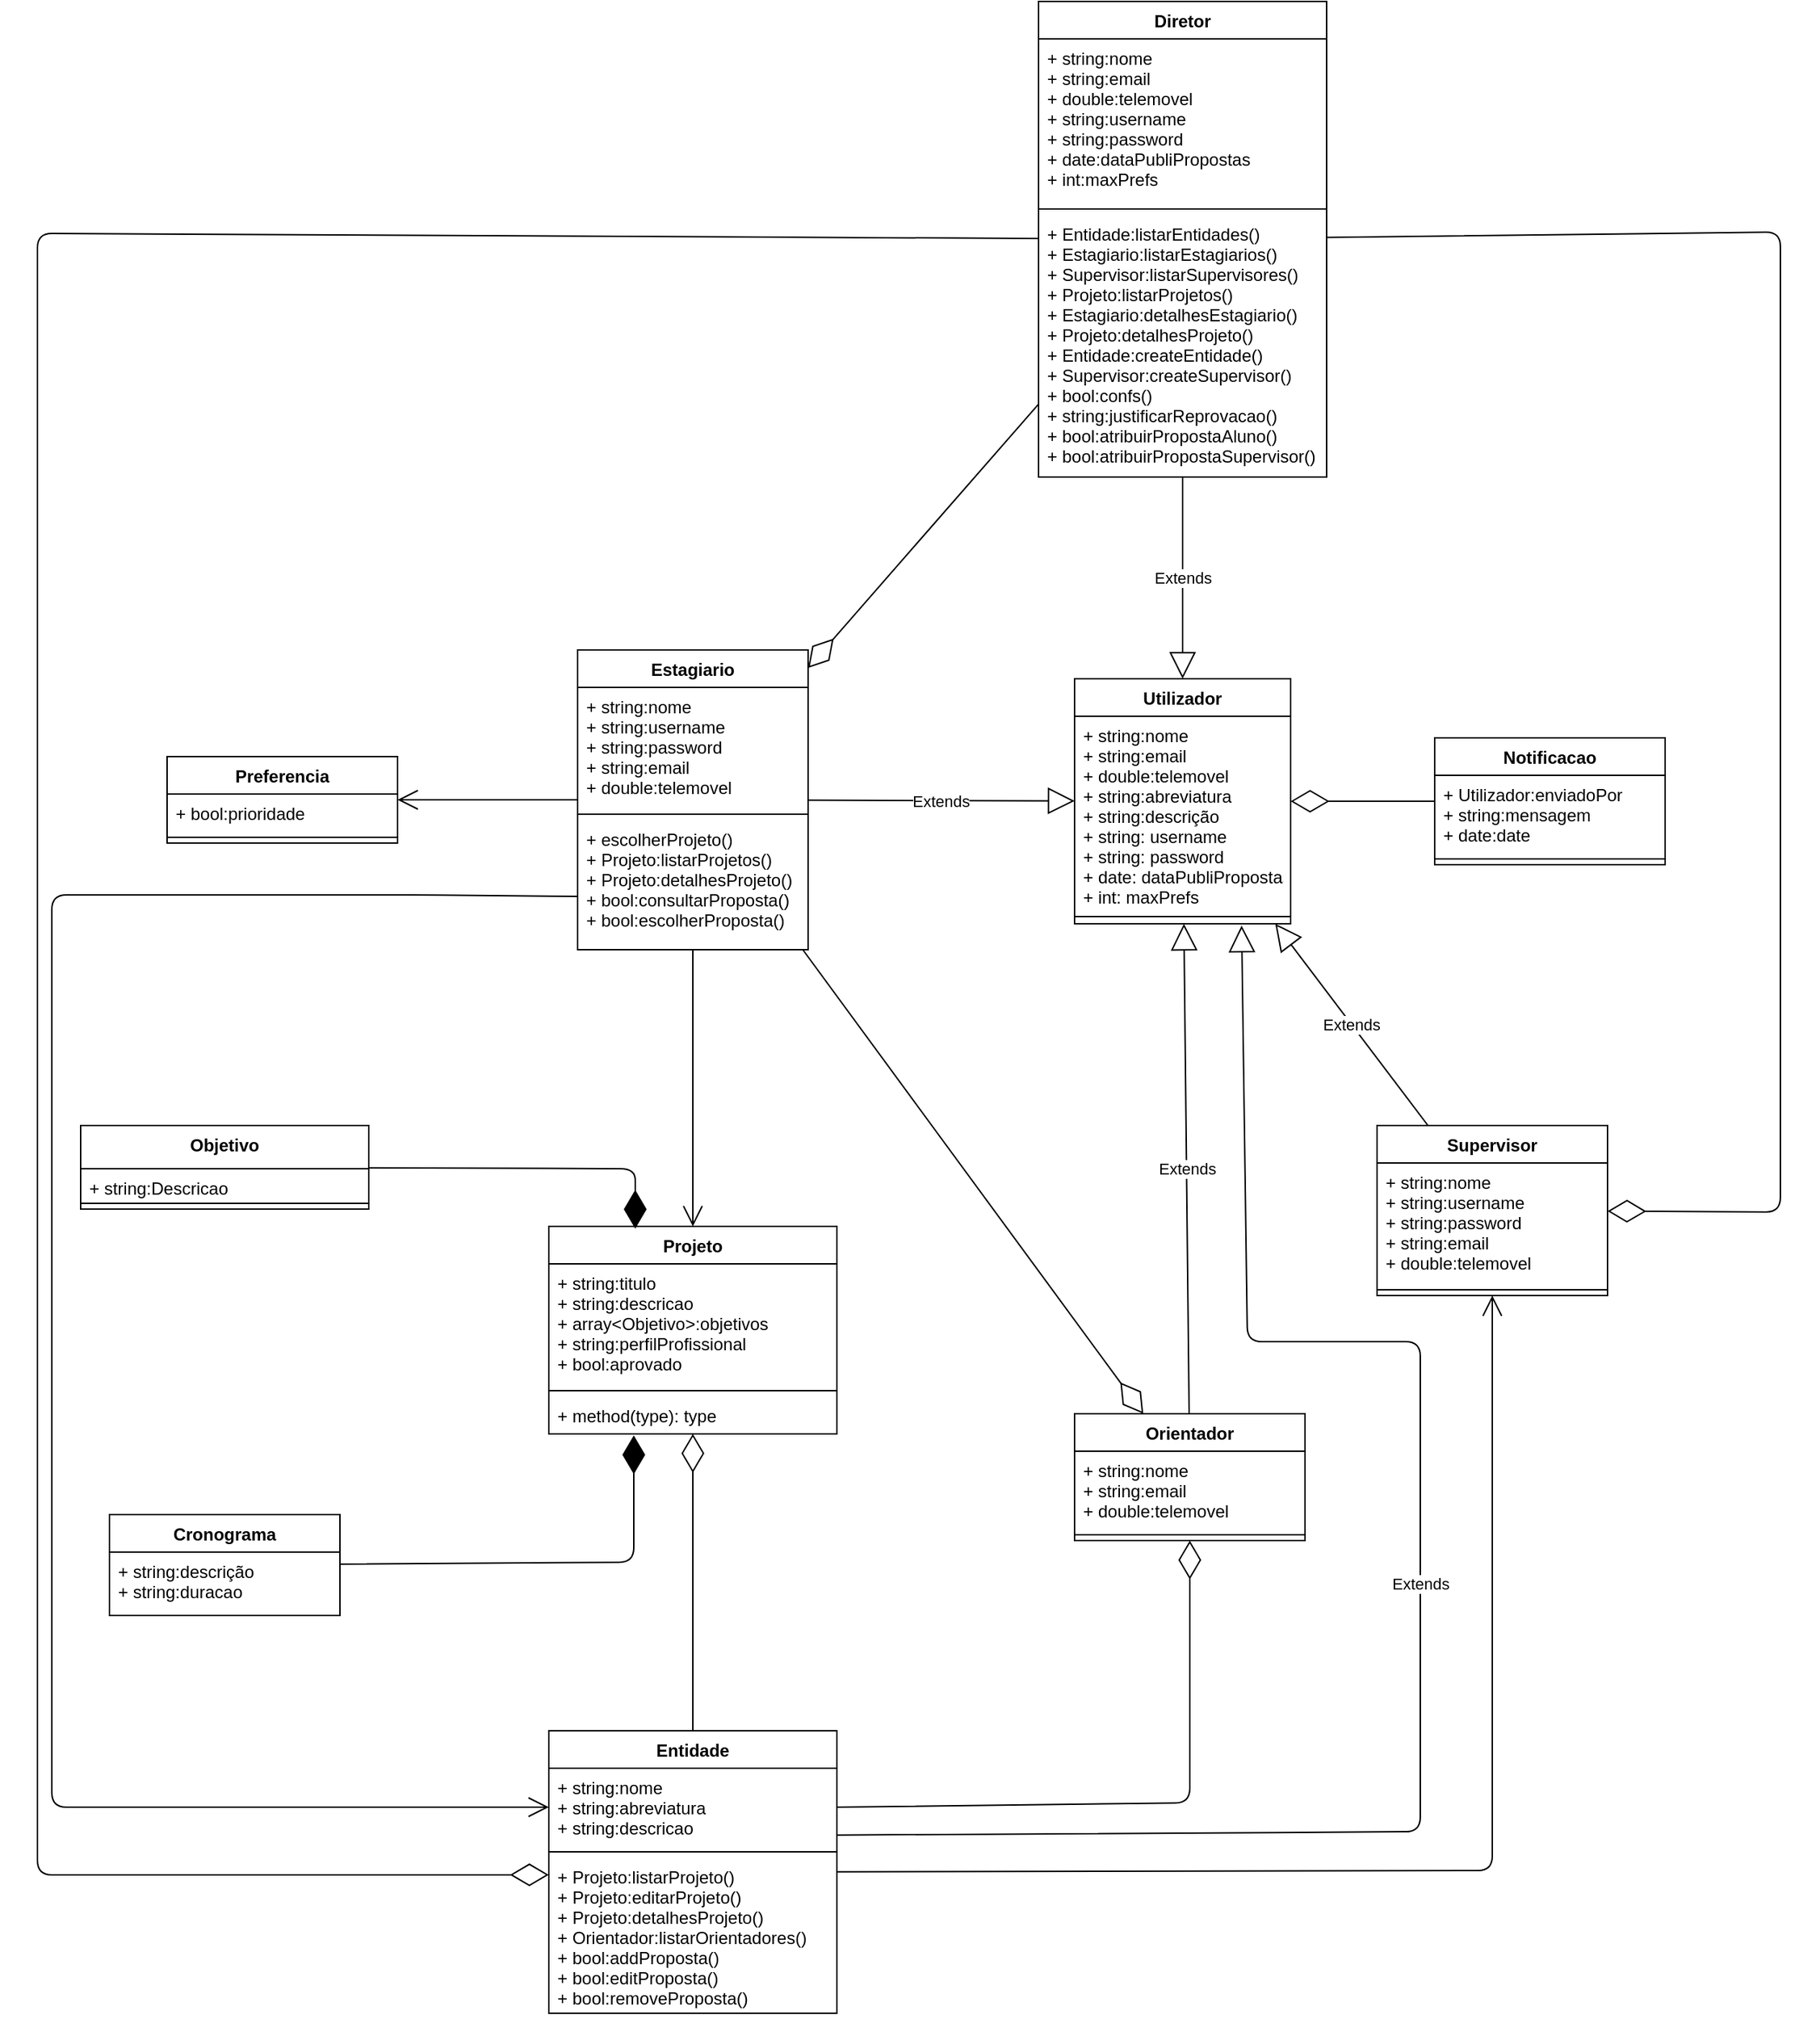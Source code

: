 <mxfile version="14.2.9" type="device"><diagram id="UTzRrUBdHlpDAepOmbyG" name="Page-1"><mxGraphModel dx="3046" dy="2205" grid="1" gridSize="10" guides="1" tooltips="1" connect="1" arrows="1" fold="1" page="1" pageScale="1" pageWidth="827" pageHeight="1169" math="0" shadow="0"><root><mxCell id="0"/><mxCell id="1" parent="0"/><mxCell id="HbkX1wtmfrWM2JTnb59R-1" value="Utilizador" style="swimlane;fontStyle=1;align=center;verticalAlign=top;childLayout=stackLayout;horizontal=1;startSize=26;horizontalStack=0;resizeParent=1;resizeParentMax=0;resizeLast=0;collapsible=1;marginBottom=0;" parent="1" vertex="1"><mxGeometry x="-40" y="-660" width="150" height="170" as="geometry"/></mxCell><mxCell id="HbkX1wtmfrWM2JTnb59R-2" value="+ string:nome&#xa;+ string:email&#xa;+ double:telemovel&#xa;+ string:abreviatura&#xa;+ string:descrição &#xa;+ string: username&#xa;+ string: password&#xa;+ date: dataPubliPropostas&#xa;+ int: maxPrefs" style="text;strokeColor=none;fillColor=none;align=left;verticalAlign=top;spacingLeft=4;spacingRight=4;overflow=hidden;rotatable=0;points=[[0,0.5],[1,0.5]];portConstraint=eastwest;" parent="HbkX1wtmfrWM2JTnb59R-1" vertex="1"><mxGeometry y="26" width="150" height="134" as="geometry"/></mxCell><mxCell id="HbkX1wtmfrWM2JTnb59R-3" value="" style="line;strokeWidth=1;fillColor=none;align=left;verticalAlign=middle;spacingTop=-1;spacingLeft=3;spacingRight=3;rotatable=0;labelPosition=right;points=[];portConstraint=eastwest;" parent="HbkX1wtmfrWM2JTnb59R-1" vertex="1"><mxGeometry y="160" width="150" height="10" as="geometry"/></mxCell><mxCell id="484Vqte_0aY-zLC1-yI5-16" value="" style="endArrow=open;endFill=1;endSize=12;html=1;" parent="1" source="KutUlDE5RUzrDzT60DcY-48" target="KutUlDE5RUzrDzT60DcY-60" edge="1"><mxGeometry width="160" relative="1" as="geometry"><mxPoint x="300" y="-440" as="sourcePoint"/><mxPoint x="460" y="-440" as="targetPoint"/><Array as="points"><mxPoint x="250" y="167"/></Array></mxGeometry></mxCell><mxCell id="HbkX1wtmfrWM2JTnb59R-5" value="Projeto" style="swimlane;fontStyle=1;align=center;verticalAlign=top;childLayout=stackLayout;horizontal=1;startSize=26;horizontalStack=0;resizeParent=1;resizeParentMax=0;resizeLast=0;collapsible=1;marginBottom=0;" parent="1" vertex="1"><mxGeometry x="-405" y="-280" width="200" height="144" as="geometry"/></mxCell><mxCell id="HbkX1wtmfrWM2JTnb59R-6" value="+ string:titulo&#xa;+ string:descricao&#xa;+ array&lt;Objetivo&gt;:objetivos&#xa;+ string:perfilProfissional&#xa;+ bool:aprovado&#xa;" style="text;strokeColor=none;fillColor=none;align=left;verticalAlign=top;spacingLeft=4;spacingRight=4;overflow=hidden;rotatable=0;points=[[0,0.5],[1,0.5]];portConstraint=eastwest;" parent="HbkX1wtmfrWM2JTnb59R-5" vertex="1"><mxGeometry y="26" width="200" height="84" as="geometry"/></mxCell><mxCell id="HbkX1wtmfrWM2JTnb59R-7" value="" style="line;strokeWidth=1;fillColor=none;align=left;verticalAlign=middle;spacingTop=-1;spacingLeft=3;spacingRight=3;rotatable=0;labelPosition=right;points=[];portConstraint=eastwest;" parent="HbkX1wtmfrWM2JTnb59R-5" vertex="1"><mxGeometry y="110" width="200" height="8" as="geometry"/></mxCell><mxCell id="HbkX1wtmfrWM2JTnb59R-8" value="+ method(type): type" style="text;strokeColor=none;fillColor=none;align=left;verticalAlign=top;spacingLeft=4;spacingRight=4;overflow=hidden;rotatable=0;points=[[0,0.5],[1,0.5]];portConstraint=eastwest;" parent="HbkX1wtmfrWM2JTnb59R-5" vertex="1"><mxGeometry y="118" width="200" height="26" as="geometry"/></mxCell><mxCell id="HbkX1wtmfrWM2JTnb59R-26" value="Objetivo" style="swimlane;fontStyle=1;align=center;verticalAlign=top;childLayout=stackLayout;horizontal=1;startSize=30;horizontalStack=0;resizeParent=1;resizeParentMax=0;resizeLast=0;collapsible=1;marginBottom=0;" parent="1" vertex="1"><mxGeometry x="-730" y="-350" width="200" height="58" as="geometry"/></mxCell><mxCell id="HbkX1wtmfrWM2JTnb59R-27" value="+ string:Descricao" style="text;strokeColor=none;fillColor=none;align=left;verticalAlign=top;spacingLeft=4;spacingRight=4;overflow=hidden;rotatable=0;points=[[0,0.5],[1,0.5]];portConstraint=eastwest;" parent="HbkX1wtmfrWM2JTnb59R-26" vertex="1"><mxGeometry y="30" width="200" height="20" as="geometry"/></mxCell><mxCell id="HbkX1wtmfrWM2JTnb59R-28" value="" style="line;strokeWidth=1;fillColor=none;align=left;verticalAlign=middle;spacingTop=-1;spacingLeft=3;spacingRight=3;rotatable=0;labelPosition=right;points=[];portConstraint=eastwest;" parent="HbkX1wtmfrWM2JTnb59R-26" vertex="1"><mxGeometry y="50" width="200" height="8" as="geometry"/></mxCell><mxCell id="484Vqte_0aY-zLC1-yI5-24" value="" style="endArrow=diamondThin;endFill=0;endSize=24;html=1;" parent="1" source="KutUlDE5RUzrDzT60DcY-52" target="KutUlDE5RUzrDzT60DcY-56" edge="1"><mxGeometry width="160" relative="1" as="geometry"><mxPoint x="590" y="-430" as="sourcePoint"/><mxPoint x="750" y="-430" as="targetPoint"/></mxGeometry></mxCell><mxCell id="_Y9MNjo3REweXl93o-yV-7" value="Cronograma" style="swimlane;fontStyle=1;align=center;verticalAlign=top;childLayout=stackLayout;horizontal=1;startSize=26;horizontalStack=0;resizeParent=1;resizeParentMax=0;resizeLast=0;collapsible=1;marginBottom=0;" parent="1" vertex="1"><mxGeometry x="-710" y="-80" width="160" height="70" as="geometry"/></mxCell><mxCell id="_Y9MNjo3REweXl93o-yV-8" value="+ string:descrição&#xa;+ string:duracao" style="text;strokeColor=none;fillColor=none;align=left;verticalAlign=top;spacingLeft=4;spacingRight=4;overflow=hidden;rotatable=0;points=[[0,0.5],[1,0.5]];portConstraint=eastwest;" parent="_Y9MNjo3REweXl93o-yV-7" vertex="1"><mxGeometry y="26" width="160" height="44" as="geometry"/></mxCell><mxCell id="_Y9MNjo3REweXl93o-yV-9" value="" style="line;strokeWidth=1;fillColor=none;align=left;verticalAlign=middle;spacingTop=-1;spacingLeft=3;spacingRight=3;rotatable=0;labelPosition=right;points=[];portConstraint=eastwest;" parent="_Y9MNjo3REweXl93o-yV-7" vertex="1"><mxGeometry y="70" width="160" as="geometry"/></mxCell><mxCell id="E5fywX1vE359T4CWGSiY-1" value="" style="endArrow=diamondThin;endFill=1;endSize=24;html=1;entryX=0.295;entryY=1.038;entryDx=0;entryDy=0;entryPerimeter=0;" parent="1" source="_Y9MNjo3REweXl93o-yV-7" edge="1" target="HbkX1wtmfrWM2JTnb59R-8"><mxGeometry width="160" relative="1" as="geometry"><mxPoint x="860" y="-136" as="sourcePoint"/><mxPoint x="700" y="-259.976" as="targetPoint"/><Array as="points"><mxPoint x="-346" y="-47"/></Array></mxGeometry></mxCell><mxCell id="r8humelKKZTn6ag4jBME-1" value="" style="endArrow=diamondThin;endFill=1;endSize=24;html=1;entryX=0.3;entryY=0.011;entryDx=0;entryDy=0;entryPerimeter=0;" parent="1" target="HbkX1wtmfrWM2JTnb59R-5" edge="1" source="HbkX1wtmfrWM2JTnb59R-26"><mxGeometry width="160" relative="1" as="geometry"><mxPoint x="510.96" y="-335.002" as="sourcePoint"/><mxPoint x="360" y="-334.976" as="targetPoint"/><Array as="points"><mxPoint x="-345" y="-320"/></Array></mxGeometry></mxCell><mxCell id="KutUlDE5RUzrDzT60DcY-1" value="Notificacao" style="swimlane;fontStyle=1;align=center;verticalAlign=top;childLayout=stackLayout;horizontal=1;startSize=26;horizontalStack=0;resizeParent=1;resizeParentMax=0;resizeLast=0;collapsible=1;marginBottom=0;" vertex="1" parent="1"><mxGeometry x="210" y="-619" width="160" height="88" as="geometry"/></mxCell><mxCell id="KutUlDE5RUzrDzT60DcY-2" value="+ Utilizador:enviadoPor&#xa;+ string:mensagem&#xa;+ date:date" style="text;strokeColor=none;fillColor=none;align=left;verticalAlign=top;spacingLeft=4;spacingRight=4;overflow=hidden;rotatable=0;points=[[0,0.5],[1,0.5]];portConstraint=eastwest;" vertex="1" parent="KutUlDE5RUzrDzT60DcY-1"><mxGeometry y="26" width="160" height="54" as="geometry"/></mxCell><mxCell id="KutUlDE5RUzrDzT60DcY-3" value="" style="line;strokeWidth=1;fillColor=none;align=left;verticalAlign=middle;spacingTop=-1;spacingLeft=3;spacingRight=3;rotatable=0;labelPosition=right;points=[];portConstraint=eastwest;" vertex="1" parent="KutUlDE5RUzrDzT60DcY-1"><mxGeometry y="80" width="160" height="8" as="geometry"/></mxCell><mxCell id="KutUlDE5RUzrDzT60DcY-5" value="Extends" style="endArrow=block;endSize=16;endFill=0;html=1;" edge="1" parent="1" source="KutUlDE5RUzrDzT60DcY-56" target="HbkX1wtmfrWM2JTnb59R-1"><mxGeometry width="160" relative="1" as="geometry"><mxPoint x="30" y="-570" as="sourcePoint"/><mxPoint x="210" y="-480" as="targetPoint"/></mxGeometry></mxCell><mxCell id="KutUlDE5RUzrDzT60DcY-6" value="Extends" style="endArrow=block;endSize=16;endFill=0;html=1;" edge="1" parent="1" source="KutUlDE5RUzrDzT60DcY-44" target="HbkX1wtmfrWM2JTnb59R-1"><mxGeometry width="160" relative="1" as="geometry"><mxPoint x="50" y="-150" as="sourcePoint"/><mxPoint x="31" y="-419" as="targetPoint"/></mxGeometry></mxCell><mxCell id="KutUlDE5RUzrDzT60DcY-8" value="" style="endArrow=diamondThin;endFill=0;endSize=24;html=1;" edge="1" parent="1" source="KutUlDE5RUzrDzT60DcY-1" target="HbkX1wtmfrWM2JTnb59R-1"><mxGeometry width="160" relative="1" as="geometry"><mxPoint x="-100" y="-420" as="sourcePoint"/><mxPoint x="300" y="-390" as="targetPoint"/></mxGeometry></mxCell><mxCell id="KutUlDE5RUzrDzT60DcY-9" value="Extends" style="endArrow=block;endSize=16;endFill=0;html=1;" edge="1" parent="1" source="KutUlDE5RUzrDzT60DcY-60" target="HbkX1wtmfrWM2JTnb59R-1"><mxGeometry width="160" relative="1" as="geometry"><mxPoint x="-60" y="-490" as="sourcePoint"/><mxPoint x="100" y="-490" as="targetPoint"/></mxGeometry></mxCell><mxCell id="KutUlDE5RUzrDzT60DcY-10" value="Extends" style="endArrow=block;endSize=16;endFill=0;html=1;entryX=0.773;entryY=1.125;entryDx=0;entryDy=0;entryPerimeter=0;exitX=1;exitY=0.859;exitDx=0;exitDy=0;exitPerimeter=0;" edge="1" parent="1" source="KutUlDE5RUzrDzT60DcY-49" target="HbkX1wtmfrWM2JTnb59R-3"><mxGeometry width="160" relative="1" as="geometry"><mxPoint x="-120" y="-420" as="sourcePoint"/><mxPoint x="40" y="-420" as="targetPoint"/><Array as="points"><mxPoint x="200" y="140"/><mxPoint x="200" y="-200"/><mxPoint x="80" y="-200"/></Array></mxGeometry></mxCell><mxCell id="KutUlDE5RUzrDzT60DcY-11" value="Extends" style="endArrow=block;endSize=16;endFill=0;html=1;" edge="1" parent="1" source="KutUlDE5RUzrDzT60DcY-52" target="HbkX1wtmfrWM2JTnb59R-1"><mxGeometry width="160" relative="1" as="geometry"><mxPoint x="-120" y="-420" as="sourcePoint"/><mxPoint x="40" y="-420" as="targetPoint"/></mxGeometry></mxCell><mxCell id="KutUlDE5RUzrDzT60DcY-12" value="" style="endArrow=diamondThin;endFill=0;endSize=24;html=1;entryX=0;entryY=0.111;entryDx=0;entryDy=0;entryPerimeter=0;" edge="1" parent="1" source="KutUlDE5RUzrDzT60DcY-44" target="KutUlDE5RUzrDzT60DcY-51"><mxGeometry width="160" relative="1" as="geometry"><mxPoint x="-210" y="-170" as="sourcePoint"/><mxPoint x="-50" y="-170" as="targetPoint"/><Array as="points"><mxPoint x="-760" y="-969"/><mxPoint x="-760" y="170"/></Array></mxGeometry></mxCell><mxCell id="KutUlDE5RUzrDzT60DcY-13" value="" style="endArrow=diamondThin;endFill=0;endSize=24;html=1;" edge="1" parent="1" source="KutUlDE5RUzrDzT60DcY-44" target="KutUlDE5RUzrDzT60DcY-52"><mxGeometry width="160" relative="1" as="geometry"><mxPoint x="-55.0" y="-35" as="sourcePoint"/><mxPoint x="-140.0" y="-35" as="targetPoint"/><Array as="points"/></mxGeometry></mxCell><mxCell id="KutUlDE5RUzrDzT60DcY-14" value="" style="endArrow=diamondThin;endFill=0;endSize=24;html=1;" edge="1" parent="1" source="KutUlDE5RUzrDzT60DcY-44" target="KutUlDE5RUzrDzT60DcY-60"><mxGeometry width="160" relative="1" as="geometry"><mxPoint x="724.466" y="840" as="sourcePoint"/><mxPoint x="893.552" y="652" as="targetPoint"/><Array as="points"><mxPoint x="450" y="-970"/><mxPoint x="450" y="-290"/></Array></mxGeometry></mxCell><mxCell id="KutUlDE5RUzrDzT60DcY-15" value="" style="endArrow=diamondThin;endFill=0;endSize=24;html=1;" edge="1" parent="1" source="KutUlDE5RUzrDzT60DcY-48" target="HbkX1wtmfrWM2JTnb59R-5"><mxGeometry width="160" relative="1" as="geometry"><mxPoint x="-55.0" y="-0.755" as="sourcePoint"/><mxPoint x="-140.0" y="-18.396" as="targetPoint"/></mxGeometry></mxCell><mxCell id="KutUlDE5RUzrDzT60DcY-24" value="" style="endArrow=open;endFill=1;endSize=12;html=1;" edge="1" parent="1" source="KutUlDE5RUzrDzT60DcY-52" target="HbkX1wtmfrWM2JTnb59R-5"><mxGeometry width="160" relative="1" as="geometry"><mxPoint x="-380.0" y="-690.935" as="sourcePoint"/><mxPoint x="160" y="-600" as="targetPoint"/></mxGeometry></mxCell><mxCell id="KutUlDE5RUzrDzT60DcY-28" value="" style="endArrow=open;endFill=1;endSize=12;html=1;entryX=0;entryY=0.5;entryDx=0;entryDy=0;exitX=0;exitY=0.589;exitDx=0;exitDy=0;exitPerimeter=0;" edge="1" parent="1" source="KutUlDE5RUzrDzT60DcY-55" target="KutUlDE5RUzrDzT60DcY-49"><mxGeometry width="160" relative="1" as="geometry"><mxPoint x="-330" y="-514" as="sourcePoint"/><mxPoint x="-112.941" y="-900" as="targetPoint"/><Array as="points"><mxPoint x="-490" y="-510"/><mxPoint x="-750" y="-510"/><mxPoint x="-750" y="123"/></Array></mxGeometry></mxCell><mxCell id="KutUlDE5RUzrDzT60DcY-29" value="Preferencia" style="swimlane;fontStyle=1;align=center;verticalAlign=top;childLayout=stackLayout;horizontal=1;startSize=26;horizontalStack=0;resizeParent=1;resizeParentMax=0;resizeLast=0;collapsible=1;marginBottom=0;" vertex="1" parent="1"><mxGeometry x="-670" y="-606" width="160" height="60" as="geometry"/></mxCell><mxCell id="KutUlDE5RUzrDzT60DcY-30" value="+ bool:prioridade" style="text;strokeColor=none;fillColor=none;align=left;verticalAlign=top;spacingLeft=4;spacingRight=4;overflow=hidden;rotatable=0;points=[[0,0.5],[1,0.5]];portConstraint=eastwest;" vertex="1" parent="KutUlDE5RUzrDzT60DcY-29"><mxGeometry y="26" width="160" height="26" as="geometry"/></mxCell><mxCell id="KutUlDE5RUzrDzT60DcY-31" value="" style="line;strokeWidth=1;fillColor=none;align=left;verticalAlign=middle;spacingTop=-1;spacingLeft=3;spacingRight=3;rotatable=0;labelPosition=right;points=[];portConstraint=eastwest;" vertex="1" parent="KutUlDE5RUzrDzT60DcY-29"><mxGeometry y="52" width="160" height="8" as="geometry"/></mxCell><mxCell id="KutUlDE5RUzrDzT60DcY-34" value="" style="endArrow=open;endFill=1;endSize=12;html=1;" edge="1" parent="1" source="KutUlDE5RUzrDzT60DcY-52" target="KutUlDE5RUzrDzT60DcY-29"><mxGeometry width="160" relative="1" as="geometry"><mxPoint x="120" y="-570" as="sourcePoint"/><mxPoint x="280" y="-570" as="targetPoint"/></mxGeometry></mxCell><mxCell id="KutUlDE5RUzrDzT60DcY-36" value="" style="endArrow=diamondThin;endFill=0;endSize=24;html=1;exitX=1;exitY=0.5;exitDx=0;exitDy=0;" edge="1" parent="1" source="KutUlDE5RUzrDzT60DcY-49" target="KutUlDE5RUzrDzT60DcY-56"><mxGeometry width="160" relative="1" as="geometry"><mxPoint x="-206.983" y="-900" as="sourcePoint"/><mxPoint x="-200.862" y="-687" as="targetPoint"/><Array as="points"><mxPoint x="40" y="120"/></Array></mxGeometry></mxCell><mxCell id="KutUlDE5RUzrDzT60DcY-44" value="Diretor" style="swimlane;fontStyle=1;align=center;verticalAlign=top;childLayout=stackLayout;horizontal=1;startSize=26;horizontalStack=0;resizeParent=1;resizeParentMax=0;resizeLast=0;collapsible=1;marginBottom=0;" vertex="1" parent="1"><mxGeometry x="-65" y="-1130" width="200" height="330" as="geometry"/></mxCell><mxCell id="KutUlDE5RUzrDzT60DcY-45" value="+ string:nome&#xa;+ string:email&#xa;+ double:telemovel&#xa;+ string:username&#xa;+ string:password&#xa;+ date:dataPubliPropostas&#xa;+ int:maxPrefs" style="text;strokeColor=none;fillColor=none;align=left;verticalAlign=top;spacingLeft=4;spacingRight=4;overflow=hidden;rotatable=0;points=[[0,0.5],[1,0.5]];portConstraint=eastwest;" vertex="1" parent="KutUlDE5RUzrDzT60DcY-44"><mxGeometry y="26" width="200" height="114" as="geometry"/></mxCell><mxCell id="KutUlDE5RUzrDzT60DcY-46" value="" style="line;strokeWidth=1;fillColor=none;align=left;verticalAlign=middle;spacingTop=-1;spacingLeft=3;spacingRight=3;rotatable=0;labelPosition=right;points=[];portConstraint=eastwest;" vertex="1" parent="KutUlDE5RUzrDzT60DcY-44"><mxGeometry y="140" width="200" height="8" as="geometry"/></mxCell><mxCell id="KutUlDE5RUzrDzT60DcY-47" value="+ Entidade:listarEntidades()&#xa;+ Estagiario:listarEstagiarios()&#xa;+ Supervisor:listarSupervisores()&#xa;+ Projeto:listarProjetos()&#xa;+ Estagiario:detalhesEstagiario()&#xa;+ Projeto:detalhesProjeto()&#xa;+ Entidade:createEntidade()&#xa;+ Supervisor:createSupervisor()&#xa;+ bool:confs()&#xa;+ string:justificarReprovacao()&#xa;+ bool:atribuirPropostaAluno()&#xa;+ bool:atribuirPropostaSupervisor()&#xa;" style="text;strokeColor=none;fillColor=none;align=left;verticalAlign=top;spacingLeft=4;spacingRight=4;overflow=hidden;rotatable=0;points=[[0,0.5],[1,0.5]];portConstraint=eastwest;" vertex="1" parent="KutUlDE5RUzrDzT60DcY-44"><mxGeometry y="148" width="200" height="182" as="geometry"/></mxCell><mxCell id="KutUlDE5RUzrDzT60DcY-48" value="Entidade" style="swimlane;fontStyle=1;align=center;verticalAlign=top;childLayout=stackLayout;horizontal=1;startSize=26;horizontalStack=0;resizeParent=1;resizeParentMax=0;resizeLast=0;collapsible=1;marginBottom=0;" vertex="1" parent="1"><mxGeometry x="-405" y="70" width="200" height="196" as="geometry"/></mxCell><mxCell id="KutUlDE5RUzrDzT60DcY-49" value="+ string:nome&#xa;+ string:abreviatura&#xa;+ string:descricao" style="text;strokeColor=none;fillColor=none;align=left;verticalAlign=top;spacingLeft=4;spacingRight=4;overflow=hidden;rotatable=0;points=[[0,0.5],[1,0.5]];portConstraint=eastwest;" vertex="1" parent="KutUlDE5RUzrDzT60DcY-48"><mxGeometry y="26" width="200" height="54" as="geometry"/></mxCell><mxCell id="KutUlDE5RUzrDzT60DcY-50" value="" style="line;strokeWidth=1;fillColor=none;align=left;verticalAlign=middle;spacingTop=-1;spacingLeft=3;spacingRight=3;rotatable=0;labelPosition=right;points=[];portConstraint=eastwest;" vertex="1" parent="KutUlDE5RUzrDzT60DcY-48"><mxGeometry y="80" width="200" height="8" as="geometry"/></mxCell><mxCell id="KutUlDE5RUzrDzT60DcY-51" value="+ Projeto:listarProjeto()&#xa;+ Projeto:editarProjeto()&#xa;+ Projeto:detalhesProjeto()&#xa;+ Orientador:listarOrientadores()&#xa;+ bool:addProposta()&#xa;+ bool:editProposta()&#xa;+ bool:removeProposta()" style="text;strokeColor=none;fillColor=none;align=left;verticalAlign=top;spacingLeft=4;spacingRight=4;overflow=hidden;rotatable=0;points=[[0,0.5],[1,0.5]];portConstraint=eastwest;" vertex="1" parent="KutUlDE5RUzrDzT60DcY-48"><mxGeometry y="88" width="200" height="108" as="geometry"/></mxCell><mxCell id="KutUlDE5RUzrDzT60DcY-52" value="Estagiario" style="swimlane;fontStyle=1;align=center;verticalAlign=top;childLayout=stackLayout;horizontal=1;startSize=26;horizontalStack=0;resizeParent=1;resizeParentMax=0;resizeLast=0;collapsible=1;marginBottom=0;" vertex="1" parent="1"><mxGeometry x="-385" y="-680" width="160" height="208" as="geometry"/></mxCell><mxCell id="KutUlDE5RUzrDzT60DcY-53" value="+ string:nome&#xa;+ string:username&#xa;+ string:password&#xa;+ string:email&#xa;+ double:telemovel" style="text;strokeColor=none;fillColor=none;align=left;verticalAlign=top;spacingLeft=4;spacingRight=4;overflow=hidden;rotatable=0;points=[[0,0.5],[1,0.5]];portConstraint=eastwest;" vertex="1" parent="KutUlDE5RUzrDzT60DcY-52"><mxGeometry y="26" width="160" height="84" as="geometry"/></mxCell><mxCell id="KutUlDE5RUzrDzT60DcY-54" value="" style="line;strokeWidth=1;fillColor=none;align=left;verticalAlign=middle;spacingTop=-1;spacingLeft=3;spacingRight=3;rotatable=0;labelPosition=right;points=[];portConstraint=eastwest;" vertex="1" parent="KutUlDE5RUzrDzT60DcY-52"><mxGeometry y="110" width="160" height="8" as="geometry"/></mxCell><mxCell id="KutUlDE5RUzrDzT60DcY-55" value="+ escolherProjeto()&#xa;+ Projeto:listarProjetos()&#xa;+ Projeto:detalhesProjeto()&#xa;+ bool:consultarProposta()&#xa;+ bool:escolherProposta()" style="text;strokeColor=none;fillColor=none;align=left;verticalAlign=top;spacingLeft=4;spacingRight=4;overflow=hidden;rotatable=0;points=[[0,0.5],[1,0.5]];portConstraint=eastwest;" vertex="1" parent="KutUlDE5RUzrDzT60DcY-52"><mxGeometry y="118" width="160" height="90" as="geometry"/></mxCell><mxCell id="KutUlDE5RUzrDzT60DcY-56" value="Orientador" style="swimlane;fontStyle=1;align=center;verticalAlign=top;childLayout=stackLayout;horizontal=1;startSize=26;horizontalStack=0;resizeParent=1;resizeParentMax=0;resizeLast=0;collapsible=1;marginBottom=0;" vertex="1" parent="1"><mxGeometry x="-40" y="-150" width="160" height="88" as="geometry"/></mxCell><mxCell id="KutUlDE5RUzrDzT60DcY-57" value="+ string:nome&#xa;+ string:email&#xa;+ double:telemovel" style="text;strokeColor=none;fillColor=none;align=left;verticalAlign=top;spacingLeft=4;spacingRight=4;overflow=hidden;rotatable=0;points=[[0,0.5],[1,0.5]];portConstraint=eastwest;" vertex="1" parent="KutUlDE5RUzrDzT60DcY-56"><mxGeometry y="26" width="160" height="54" as="geometry"/></mxCell><mxCell id="KutUlDE5RUzrDzT60DcY-58" value="" style="line;strokeWidth=1;fillColor=none;align=left;verticalAlign=middle;spacingTop=-1;spacingLeft=3;spacingRight=3;rotatable=0;labelPosition=right;points=[];portConstraint=eastwest;" vertex="1" parent="KutUlDE5RUzrDzT60DcY-56"><mxGeometry y="80" width="160" height="8" as="geometry"/></mxCell><mxCell id="KutUlDE5RUzrDzT60DcY-60" value="Supervisor" style="swimlane;fontStyle=1;align=center;verticalAlign=top;childLayout=stackLayout;horizontal=1;startSize=26;horizontalStack=0;resizeParent=1;resizeParentMax=0;resizeLast=0;collapsible=1;marginBottom=0;" vertex="1" parent="1"><mxGeometry x="170" y="-350" width="160" height="118" as="geometry"/></mxCell><mxCell id="KutUlDE5RUzrDzT60DcY-61" value="+ string:nome&#xa;+ string:username&#xa;+ string:password&#xa;+ string:email&#xa;+ double:telemovel" style="text;strokeColor=none;fillColor=none;align=left;verticalAlign=top;spacingLeft=4;spacingRight=4;overflow=hidden;rotatable=0;points=[[0,0.5],[1,0.5]];portConstraint=eastwest;" vertex="1" parent="KutUlDE5RUzrDzT60DcY-60"><mxGeometry y="26" width="160" height="84" as="geometry"/></mxCell><mxCell id="KutUlDE5RUzrDzT60DcY-62" value="" style="line;strokeWidth=1;fillColor=none;align=left;verticalAlign=middle;spacingTop=-1;spacingLeft=3;spacingRight=3;rotatable=0;labelPosition=right;points=[];portConstraint=eastwest;" vertex="1" parent="KutUlDE5RUzrDzT60DcY-60"><mxGeometry y="110" width="160" height="8" as="geometry"/></mxCell></root></mxGraphModel></diagram></mxfile>